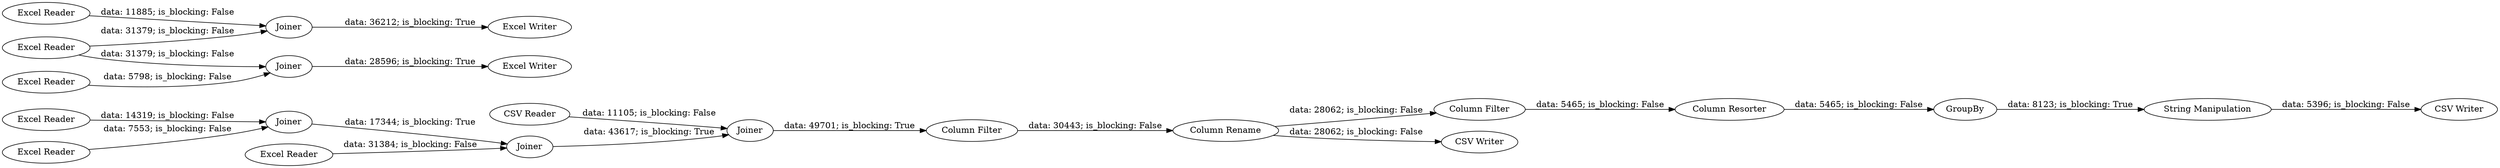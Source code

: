 digraph {
	"-5863131270917869220_20" [label=Joiner]
	"-5863131270917869220_9" [label=Joiner]
	"-5863131270917869220_26" [label=GroupBy]
	"-5863131270917869220_28" [label="String Manipulation"]
	"-5863131270917869220_23" [label="Column Filter"]
	"-5863131270917869220_11" [label="Excel Reader"]
	"-5863131270917869220_6" [label="Excel Writer"]
	"-5863131270917869220_2" [label="Excel Reader"]
	"-5863131270917869220_24" [label="Column Resorter"]
	"-5863131270917869220_25" [label="CSV Writer"]
	"-5863131270917869220_21" [label="Column Filter"]
	"-5863131270917869220_5" [label=Joiner]
	"-5863131270917869220_27" [label="CSV Writer"]
	"-5863131270917869220_1" [label="Excel Reader"]
	"-5863131270917869220_10" [label="Excel Reader"]
	"-5863131270917869220_22" [label="Column Rename"]
	"-5863131270917869220_19" [label="CSV Reader"]
	"-5863131270917869220_8" [label="Excel Reader"]
	"-5863131270917869220_7" [label="Excel Writer"]
	"-5863131270917869220_4" [label=Joiner]
	"-5863131270917869220_3" [label="Excel Reader"]
	"-5863131270917869220_12" [label=Joiner]
	"-5863131270917869220_28" -> "-5863131270917869220_27" [label="data: 5396; is_blocking: False"]
	"-5863131270917869220_12" -> "-5863131270917869220_20" [label="data: 43617; is_blocking: True"]
	"-5863131270917869220_22" -> "-5863131270917869220_23" [label="data: 28062; is_blocking: False"]
	"-5863131270917869220_8" -> "-5863131270917869220_9" [label="data: 7553; is_blocking: False"]
	"-5863131270917869220_4" -> "-5863131270917869220_6" [label="data: 28596; is_blocking: True"]
	"-5863131270917869220_2" -> "-5863131270917869220_5" [label="data: 31379; is_blocking: False"]
	"-5863131270917869220_26" -> "-5863131270917869220_28" [label="data: 8123; is_blocking: True"]
	"-5863131270917869220_10" -> "-5863131270917869220_9" [label="data: 14319; is_blocking: False"]
	"-5863131270917869220_1" -> "-5863131270917869220_4" [label="data: 5798; is_blocking: False"]
	"-5863131270917869220_3" -> "-5863131270917869220_5" [label="data: 11885; is_blocking: False"]
	"-5863131270917869220_22" -> "-5863131270917869220_25" [label="data: 28062; is_blocking: False"]
	"-5863131270917869220_24" -> "-5863131270917869220_26" [label="data: 5465; is_blocking: False"]
	"-5863131270917869220_19" -> "-5863131270917869220_20" [label="data: 11105; is_blocking: False"]
	"-5863131270917869220_9" -> "-5863131270917869220_12" [label="data: 17344; is_blocking: True"]
	"-5863131270917869220_11" -> "-5863131270917869220_12" [label="data: 31384; is_blocking: False"]
	"-5863131270917869220_20" -> "-5863131270917869220_21" [label="data: 49701; is_blocking: True"]
	"-5863131270917869220_2" -> "-5863131270917869220_4" [label="data: 31379; is_blocking: False"]
	"-5863131270917869220_21" -> "-5863131270917869220_22" [label="data: 30443; is_blocking: False"]
	"-5863131270917869220_5" -> "-5863131270917869220_7" [label="data: 36212; is_blocking: True"]
	"-5863131270917869220_23" -> "-5863131270917869220_24" [label="data: 5465; is_blocking: False"]
	rankdir=LR
}
